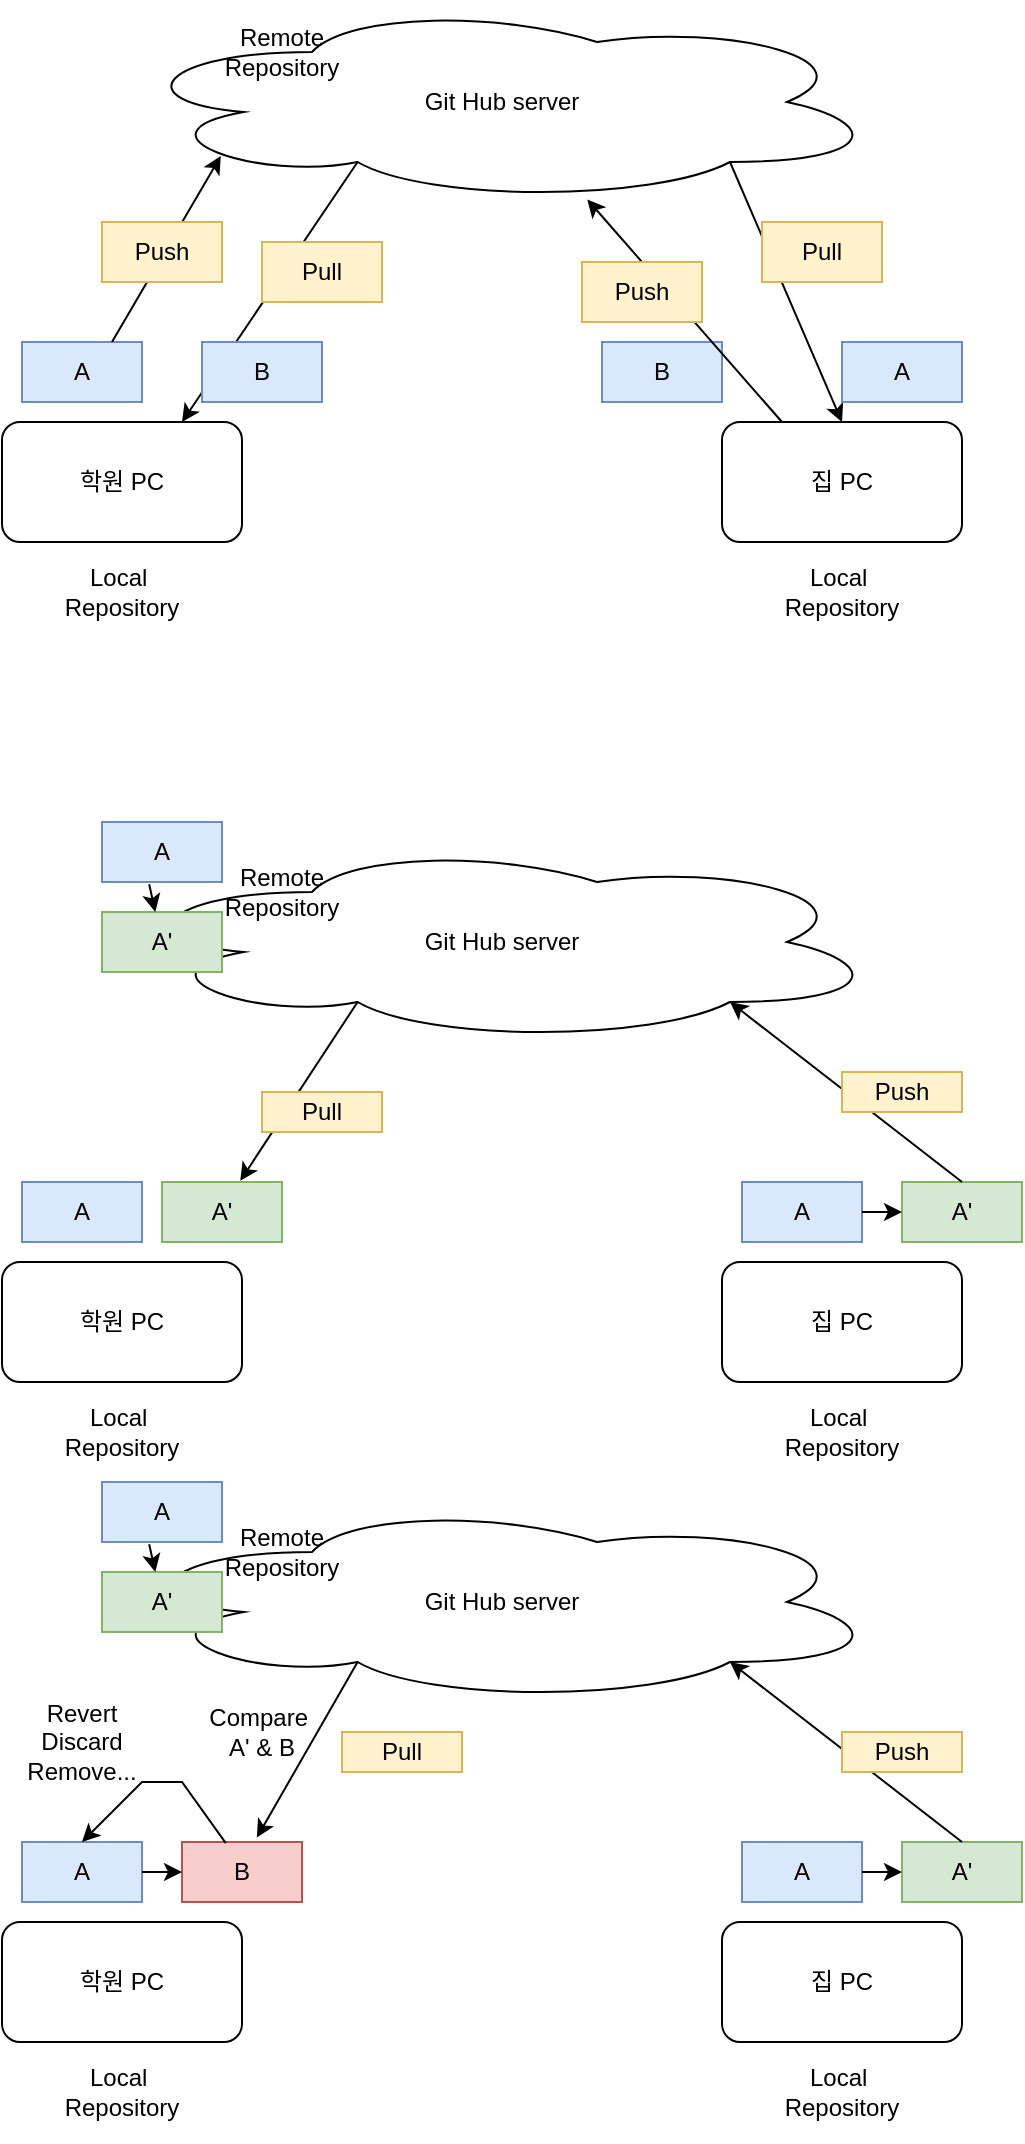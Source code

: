 <mxfile version="18.0.1" type="device"><diagram id="C5RBs43oDa-KdzZeNtuy" name="Page-1"><mxGraphModel dx="782" dy="468" grid="1" gridSize="10" guides="1" tooltips="1" connect="1" arrows="1" fold="1" page="1" pageScale="1" pageWidth="827" pageHeight="1169" math="0" shadow="0"><root><mxCell id="WIyWlLk6GJQsqaUBKTNV-0"/><mxCell id="WIyWlLk6GJQsqaUBKTNV-1" parent="WIyWlLk6GJQsqaUBKTNV-0"/><mxCell id="VUhVlNo-dnYX6Qr9P5tS-0" value="Git Hub server" style="ellipse;shape=cloud;whiteSpace=wrap;html=1;" parent="WIyWlLk6GJQsqaUBKTNV-1" vertex="1"><mxGeometry x="180" y="30" width="380" height="100" as="geometry"/></mxCell><mxCell id="VUhVlNo-dnYX6Qr9P5tS-1" value="학원 PC" style="rounded=1;whiteSpace=wrap;html=1;" parent="WIyWlLk6GJQsqaUBKTNV-1" vertex="1"><mxGeometry x="120" y="240" width="120" height="60" as="geometry"/></mxCell><mxCell id="VUhVlNo-dnYX6Qr9P5tS-2" value="집 PC" style="rounded=1;whiteSpace=wrap;html=1;" parent="WIyWlLk6GJQsqaUBKTNV-1" vertex="1"><mxGeometry x="480" y="240" width="120" height="60" as="geometry"/></mxCell><mxCell id="VUhVlNo-dnYX6Qr9P5tS-3" value="A" style="text;html=1;strokeColor=#6c8ebf;fillColor=#dae8fc;align=center;verticalAlign=middle;whiteSpace=wrap;rounded=0;" parent="WIyWlLk6GJQsqaUBKTNV-1" vertex="1"><mxGeometry x="130" y="200" width="60" height="30" as="geometry"/></mxCell><mxCell id="VUhVlNo-dnYX6Qr9P5tS-4" value="" style="endArrow=classic;html=1;rounded=0;exitX=0.75;exitY=0;exitDx=0;exitDy=0;entryX=0.13;entryY=0.77;entryDx=0;entryDy=0;entryPerimeter=0;" parent="WIyWlLk6GJQsqaUBKTNV-1" source="VUhVlNo-dnYX6Qr9P5tS-3" target="VUhVlNo-dnYX6Qr9P5tS-0" edge="1"><mxGeometry width="50" height="50" relative="1" as="geometry"><mxPoint x="370" y="260" as="sourcePoint"/><mxPoint x="420" y="210" as="targetPoint"/></mxGeometry></mxCell><mxCell id="VUhVlNo-dnYX6Qr9P5tS-5" value="" style="endArrow=classic;html=1;rounded=0;exitX=0.8;exitY=0.8;exitDx=0;exitDy=0;exitPerimeter=0;entryX=0.5;entryY=0;entryDx=0;entryDy=0;" parent="WIyWlLk6GJQsqaUBKTNV-1" source="VUhVlNo-dnYX6Qr9P5tS-0" target="VUhVlNo-dnYX6Qr9P5tS-2" edge="1"><mxGeometry width="50" height="50" relative="1" as="geometry"><mxPoint x="370" y="260" as="sourcePoint"/><mxPoint x="420" y="210" as="targetPoint"/></mxGeometry></mxCell><mxCell id="VUhVlNo-dnYX6Qr9P5tS-6" value="A" style="text;html=1;strokeColor=#6c8ebf;fillColor=#dae8fc;align=center;verticalAlign=middle;whiteSpace=wrap;rounded=0;" parent="WIyWlLk6GJQsqaUBKTNV-1" vertex="1"><mxGeometry x="540" y="200" width="60" height="30" as="geometry"/></mxCell><mxCell id="VUhVlNo-dnYX6Qr9P5tS-8" value="Local&amp;nbsp;&lt;br&gt;Repository" style="text;html=1;strokeColor=none;fillColor=none;align=center;verticalAlign=middle;whiteSpace=wrap;rounded=0;" parent="WIyWlLk6GJQsqaUBKTNV-1" vertex="1"><mxGeometry x="120" y="300" width="120" height="50" as="geometry"/></mxCell><mxCell id="VUhVlNo-dnYX6Qr9P5tS-9" value="Local&amp;nbsp;&lt;br&gt;Repository" style="text;html=1;strokeColor=none;fillColor=none;align=center;verticalAlign=middle;whiteSpace=wrap;rounded=0;" parent="WIyWlLk6GJQsqaUBKTNV-1" vertex="1"><mxGeometry x="480" y="300" width="120" height="50" as="geometry"/></mxCell><mxCell id="VUhVlNo-dnYX6Qr9P5tS-10" value="Remote&lt;br&gt;Repository" style="text;html=1;strokeColor=none;fillColor=none;align=center;verticalAlign=middle;whiteSpace=wrap;rounded=0;" parent="WIyWlLk6GJQsqaUBKTNV-1" vertex="1"><mxGeometry x="200" y="30" width="120" height="50" as="geometry"/></mxCell><mxCell id="VUhVlNo-dnYX6Qr9P5tS-11" value="Push" style="text;html=1;strokeColor=#d6b656;fillColor=#fff2cc;align=center;verticalAlign=middle;whiteSpace=wrap;rounded=0;" parent="WIyWlLk6GJQsqaUBKTNV-1" vertex="1"><mxGeometry x="170" y="140" width="60" height="30" as="geometry"/></mxCell><mxCell id="VUhVlNo-dnYX6Qr9P5tS-12" value="Pull" style="text;html=1;strokeColor=#d6b656;fillColor=#fff2cc;align=center;verticalAlign=middle;whiteSpace=wrap;rounded=0;" parent="WIyWlLk6GJQsqaUBKTNV-1" vertex="1"><mxGeometry x="500" y="140" width="60" height="30" as="geometry"/></mxCell><mxCell id="VUhVlNo-dnYX6Qr9P5tS-13" value="B" style="text;html=1;strokeColor=#6c8ebf;fillColor=#dae8fc;align=center;verticalAlign=middle;whiteSpace=wrap;rounded=0;" parent="WIyWlLk6GJQsqaUBKTNV-1" vertex="1"><mxGeometry x="420" y="200" width="60" height="30" as="geometry"/></mxCell><mxCell id="VUhVlNo-dnYX6Qr9P5tS-14" value="" style="endArrow=classic;html=1;rounded=0;exitX=0.25;exitY=0;exitDx=0;exitDy=0;" parent="WIyWlLk6GJQsqaUBKTNV-1" source="VUhVlNo-dnYX6Qr9P5tS-2" target="VUhVlNo-dnYX6Qr9P5tS-0" edge="1"><mxGeometry width="50" height="50" relative="1" as="geometry"><mxPoint x="370" y="260" as="sourcePoint"/><mxPoint x="420" y="210" as="targetPoint"/></mxGeometry></mxCell><mxCell id="VUhVlNo-dnYX6Qr9P5tS-15" value="Push" style="text;html=1;strokeColor=#d6b656;fillColor=#fff2cc;align=center;verticalAlign=middle;whiteSpace=wrap;rounded=0;" parent="WIyWlLk6GJQsqaUBKTNV-1" vertex="1"><mxGeometry x="410" y="160" width="60" height="30" as="geometry"/></mxCell><mxCell id="VUhVlNo-dnYX6Qr9P5tS-16" value="" style="endArrow=classic;html=1;rounded=0;exitX=0.31;exitY=0.8;exitDx=0;exitDy=0;exitPerimeter=0;entryX=0.75;entryY=0;entryDx=0;entryDy=0;" parent="WIyWlLk6GJQsqaUBKTNV-1" source="VUhVlNo-dnYX6Qr9P5tS-0" target="VUhVlNo-dnYX6Qr9P5tS-1" edge="1"><mxGeometry width="50" height="50" relative="1" as="geometry"><mxPoint x="370" y="260" as="sourcePoint"/><mxPoint x="420" y="210" as="targetPoint"/></mxGeometry></mxCell><mxCell id="VUhVlNo-dnYX6Qr9P5tS-17" value="B" style="text;html=1;strokeColor=#6c8ebf;fillColor=#dae8fc;align=center;verticalAlign=middle;whiteSpace=wrap;rounded=0;" parent="WIyWlLk6GJQsqaUBKTNV-1" vertex="1"><mxGeometry x="220" y="200" width="60" height="30" as="geometry"/></mxCell><mxCell id="VUhVlNo-dnYX6Qr9P5tS-18" value="Pull" style="text;html=1;strokeColor=#d6b656;fillColor=#fff2cc;align=center;verticalAlign=middle;whiteSpace=wrap;rounded=0;" parent="WIyWlLk6GJQsqaUBKTNV-1" vertex="1"><mxGeometry x="250" y="150" width="60" height="30" as="geometry"/></mxCell><mxCell id="VUhVlNo-dnYX6Qr9P5tS-20" value="Git Hub server" style="ellipse;shape=cloud;whiteSpace=wrap;html=1;" parent="WIyWlLk6GJQsqaUBKTNV-1" vertex="1"><mxGeometry x="180" y="450" width="380" height="100" as="geometry"/></mxCell><mxCell id="VUhVlNo-dnYX6Qr9P5tS-21" value="학원 PC" style="rounded=1;whiteSpace=wrap;html=1;" parent="WIyWlLk6GJQsqaUBKTNV-1" vertex="1"><mxGeometry x="120" y="660" width="120" height="60" as="geometry"/></mxCell><mxCell id="VUhVlNo-dnYX6Qr9P5tS-22" value="집 PC" style="rounded=1;whiteSpace=wrap;html=1;" parent="WIyWlLk6GJQsqaUBKTNV-1" vertex="1"><mxGeometry x="480" y="660" width="120" height="60" as="geometry"/></mxCell><mxCell id="VUhVlNo-dnYX6Qr9P5tS-23" value="A" style="text;html=1;strokeColor=#6c8ebf;fillColor=#dae8fc;align=center;verticalAlign=middle;whiteSpace=wrap;rounded=0;" parent="WIyWlLk6GJQsqaUBKTNV-1" vertex="1"><mxGeometry x="130" y="620" width="60" height="30" as="geometry"/></mxCell><mxCell id="VUhVlNo-dnYX6Qr9P5tS-26" value="A" style="text;html=1;strokeColor=#6c8ebf;fillColor=#dae8fc;align=center;verticalAlign=middle;whiteSpace=wrap;rounded=0;" parent="WIyWlLk6GJQsqaUBKTNV-1" vertex="1"><mxGeometry x="490" y="620" width="60" height="30" as="geometry"/></mxCell><mxCell id="VUhVlNo-dnYX6Qr9P5tS-27" value="Local&amp;nbsp;&lt;br&gt;Repository" style="text;html=1;strokeColor=none;fillColor=none;align=center;verticalAlign=middle;whiteSpace=wrap;rounded=0;" parent="WIyWlLk6GJQsqaUBKTNV-1" vertex="1"><mxGeometry x="120" y="720" width="120" height="50" as="geometry"/></mxCell><mxCell id="VUhVlNo-dnYX6Qr9P5tS-28" value="Local&amp;nbsp;&lt;br&gt;Repository" style="text;html=1;strokeColor=none;fillColor=none;align=center;verticalAlign=middle;whiteSpace=wrap;rounded=0;" parent="WIyWlLk6GJQsqaUBKTNV-1" vertex="1"><mxGeometry x="480" y="720" width="120" height="50" as="geometry"/></mxCell><mxCell id="VUhVlNo-dnYX6Qr9P5tS-29" value="Remote&lt;br&gt;Repository" style="text;html=1;strokeColor=none;fillColor=none;align=center;verticalAlign=middle;whiteSpace=wrap;rounded=0;" parent="WIyWlLk6GJQsqaUBKTNV-1" vertex="1"><mxGeometry x="200" y="450" width="120" height="50" as="geometry"/></mxCell><mxCell id="VUhVlNo-dnYX6Qr9P5tS-38" value="A'" style="text;html=1;strokeColor=#82b366;fillColor=#d5e8d4;align=center;verticalAlign=middle;whiteSpace=wrap;rounded=0;" parent="WIyWlLk6GJQsqaUBKTNV-1" vertex="1"><mxGeometry x="570" y="620" width="60" height="30" as="geometry"/></mxCell><mxCell id="VUhVlNo-dnYX6Qr9P5tS-39" value="" style="endArrow=classic;html=1;rounded=0;exitX=1;exitY=0.5;exitDx=0;exitDy=0;entryX=0;entryY=0.5;entryDx=0;entryDy=0;" parent="WIyWlLk6GJQsqaUBKTNV-1" source="VUhVlNo-dnYX6Qr9P5tS-26" target="VUhVlNo-dnYX6Qr9P5tS-38" edge="1"><mxGeometry width="50" height="50" relative="1" as="geometry"><mxPoint x="370" y="660" as="sourcePoint"/><mxPoint x="420" y="610" as="targetPoint"/></mxGeometry></mxCell><mxCell id="VUhVlNo-dnYX6Qr9P5tS-40" value="A" style="text;html=1;strokeColor=#6c8ebf;fillColor=#dae8fc;align=center;verticalAlign=middle;whiteSpace=wrap;rounded=0;" parent="WIyWlLk6GJQsqaUBKTNV-1" vertex="1"><mxGeometry x="170" y="440" width="60" height="30" as="geometry"/></mxCell><mxCell id="VUhVlNo-dnYX6Qr9P5tS-41" value="" style="endArrow=classic;html=1;rounded=0;exitX=0.5;exitY=0;exitDx=0;exitDy=0;entryX=0.8;entryY=0.8;entryDx=0;entryDy=0;entryPerimeter=0;" parent="WIyWlLk6GJQsqaUBKTNV-1" source="VUhVlNo-dnYX6Qr9P5tS-38" target="VUhVlNo-dnYX6Qr9P5tS-20" edge="1"><mxGeometry width="50" height="50" relative="1" as="geometry"><mxPoint x="360" y="660" as="sourcePoint"/><mxPoint x="410" y="610" as="targetPoint"/></mxGeometry></mxCell><mxCell id="VUhVlNo-dnYX6Qr9P5tS-42" value="Push" style="text;html=1;strokeColor=#d6b656;fillColor=#fff2cc;align=center;verticalAlign=middle;whiteSpace=wrap;rounded=0;" parent="WIyWlLk6GJQsqaUBKTNV-1" vertex="1"><mxGeometry x="540" y="565" width="60" height="20" as="geometry"/></mxCell><mxCell id="VUhVlNo-dnYX6Qr9P5tS-43" value="A'" style="text;html=1;strokeColor=#82b366;fillColor=#d5e8d4;align=center;verticalAlign=middle;whiteSpace=wrap;rounded=0;" parent="WIyWlLk6GJQsqaUBKTNV-1" vertex="1"><mxGeometry x="170" y="485" width="60" height="30" as="geometry"/></mxCell><mxCell id="VUhVlNo-dnYX6Qr9P5tS-44" value="" style="endArrow=classic;html=1;rounded=0;exitX=0.393;exitY=1.037;exitDx=0;exitDy=0;exitPerimeter=0;" parent="WIyWlLk6GJQsqaUBKTNV-1" source="VUhVlNo-dnYX6Qr9P5tS-40" target="VUhVlNo-dnYX6Qr9P5tS-43" edge="1"><mxGeometry width="50" height="50" relative="1" as="geometry"><mxPoint x="360" y="660" as="sourcePoint"/><mxPoint x="410" y="610" as="targetPoint"/></mxGeometry></mxCell><mxCell id="VUhVlNo-dnYX6Qr9P5tS-45" value="" style="endArrow=classic;html=1;rounded=0;exitX=0.31;exitY=0.8;exitDx=0;exitDy=0;exitPerimeter=0;entryX=0.652;entryY=-0.019;entryDx=0;entryDy=0;entryPerimeter=0;" parent="WIyWlLk6GJQsqaUBKTNV-1" source="VUhVlNo-dnYX6Qr9P5tS-20" target="VUhVlNo-dnYX6Qr9P5tS-46" edge="1"><mxGeometry width="50" height="50" relative="1" as="geometry"><mxPoint x="360" y="660" as="sourcePoint"/><mxPoint x="240" y="610" as="targetPoint"/></mxGeometry></mxCell><mxCell id="VUhVlNo-dnYX6Qr9P5tS-46" value="A'" style="text;html=1;strokeColor=#82b366;fillColor=#d5e8d4;align=center;verticalAlign=middle;whiteSpace=wrap;rounded=0;" parent="WIyWlLk6GJQsqaUBKTNV-1" vertex="1"><mxGeometry x="200" y="620" width="60" height="30" as="geometry"/></mxCell><mxCell id="VUhVlNo-dnYX6Qr9P5tS-47" value="Pull" style="text;html=1;strokeColor=#d6b656;fillColor=#fff2cc;align=center;verticalAlign=middle;whiteSpace=wrap;rounded=0;" parent="WIyWlLk6GJQsqaUBKTNV-1" vertex="1"><mxGeometry x="250" y="575" width="60" height="20" as="geometry"/></mxCell><mxCell id="VUhVlNo-dnYX6Qr9P5tS-48" value="Git Hub server" style="ellipse;shape=cloud;whiteSpace=wrap;html=1;" parent="WIyWlLk6GJQsqaUBKTNV-1" vertex="1"><mxGeometry x="180" y="780" width="380" height="100" as="geometry"/></mxCell><mxCell id="VUhVlNo-dnYX6Qr9P5tS-49" value="학원 PC" style="rounded=1;whiteSpace=wrap;html=1;" parent="WIyWlLk6GJQsqaUBKTNV-1" vertex="1"><mxGeometry x="120" y="990" width="120" height="60" as="geometry"/></mxCell><mxCell id="VUhVlNo-dnYX6Qr9P5tS-50" value="집 PC" style="rounded=1;whiteSpace=wrap;html=1;" parent="WIyWlLk6GJQsqaUBKTNV-1" vertex="1"><mxGeometry x="480" y="990" width="120" height="60" as="geometry"/></mxCell><mxCell id="VUhVlNo-dnYX6Qr9P5tS-51" value="A" style="text;html=1;strokeColor=#6c8ebf;fillColor=#dae8fc;align=center;verticalAlign=middle;whiteSpace=wrap;rounded=0;" parent="WIyWlLk6GJQsqaUBKTNV-1" vertex="1"><mxGeometry x="130" y="950" width="60" height="30" as="geometry"/></mxCell><mxCell id="VUhVlNo-dnYX6Qr9P5tS-52" value="A" style="text;html=1;strokeColor=#6c8ebf;fillColor=#dae8fc;align=center;verticalAlign=middle;whiteSpace=wrap;rounded=0;" parent="WIyWlLk6GJQsqaUBKTNV-1" vertex="1"><mxGeometry x="490" y="950" width="60" height="30" as="geometry"/></mxCell><mxCell id="VUhVlNo-dnYX6Qr9P5tS-53" value="Local&amp;nbsp;&lt;br&gt;Repository" style="text;html=1;strokeColor=none;fillColor=none;align=center;verticalAlign=middle;whiteSpace=wrap;rounded=0;" parent="WIyWlLk6GJQsqaUBKTNV-1" vertex="1"><mxGeometry x="120" y="1050" width="120" height="50" as="geometry"/></mxCell><mxCell id="VUhVlNo-dnYX6Qr9P5tS-54" value="Local&amp;nbsp;&lt;br&gt;Repository" style="text;html=1;strokeColor=none;fillColor=none;align=center;verticalAlign=middle;whiteSpace=wrap;rounded=0;" parent="WIyWlLk6GJQsqaUBKTNV-1" vertex="1"><mxGeometry x="480" y="1050" width="120" height="50" as="geometry"/></mxCell><mxCell id="VUhVlNo-dnYX6Qr9P5tS-55" value="Remote&lt;br&gt;Repository" style="text;html=1;strokeColor=none;fillColor=none;align=center;verticalAlign=middle;whiteSpace=wrap;rounded=0;" parent="WIyWlLk6GJQsqaUBKTNV-1" vertex="1"><mxGeometry x="200" y="780" width="120" height="50" as="geometry"/></mxCell><mxCell id="VUhVlNo-dnYX6Qr9P5tS-56" value="A'" style="text;html=1;strokeColor=#82b366;fillColor=#d5e8d4;align=center;verticalAlign=middle;whiteSpace=wrap;rounded=0;" parent="WIyWlLk6GJQsqaUBKTNV-1" vertex="1"><mxGeometry x="570" y="950" width="60" height="30" as="geometry"/></mxCell><mxCell id="VUhVlNo-dnYX6Qr9P5tS-57" value="" style="endArrow=classic;html=1;rounded=0;exitX=1;exitY=0.5;exitDx=0;exitDy=0;entryX=0;entryY=0.5;entryDx=0;entryDy=0;" parent="WIyWlLk6GJQsqaUBKTNV-1" source="VUhVlNo-dnYX6Qr9P5tS-52" target="VUhVlNo-dnYX6Qr9P5tS-56" edge="1"><mxGeometry width="50" height="50" relative="1" as="geometry"><mxPoint x="370" y="990" as="sourcePoint"/><mxPoint x="420" y="940" as="targetPoint"/></mxGeometry></mxCell><mxCell id="VUhVlNo-dnYX6Qr9P5tS-58" value="A" style="text;html=1;strokeColor=#6c8ebf;fillColor=#dae8fc;align=center;verticalAlign=middle;whiteSpace=wrap;rounded=0;" parent="WIyWlLk6GJQsqaUBKTNV-1" vertex="1"><mxGeometry x="170" y="770" width="60" height="30" as="geometry"/></mxCell><mxCell id="VUhVlNo-dnYX6Qr9P5tS-59" value="" style="endArrow=classic;html=1;rounded=0;exitX=0.5;exitY=0;exitDx=0;exitDy=0;entryX=0.8;entryY=0.8;entryDx=0;entryDy=0;entryPerimeter=0;" parent="WIyWlLk6GJQsqaUBKTNV-1" source="VUhVlNo-dnYX6Qr9P5tS-56" target="VUhVlNo-dnYX6Qr9P5tS-48" edge="1"><mxGeometry width="50" height="50" relative="1" as="geometry"><mxPoint x="360" y="990" as="sourcePoint"/><mxPoint x="410" y="940" as="targetPoint"/></mxGeometry></mxCell><mxCell id="VUhVlNo-dnYX6Qr9P5tS-60" value="Push" style="text;html=1;strokeColor=#d6b656;fillColor=#fff2cc;align=center;verticalAlign=middle;whiteSpace=wrap;rounded=0;" parent="WIyWlLk6GJQsqaUBKTNV-1" vertex="1"><mxGeometry x="540" y="895" width="60" height="20" as="geometry"/></mxCell><mxCell id="VUhVlNo-dnYX6Qr9P5tS-61" value="A'" style="text;html=1;strokeColor=#82b366;fillColor=#d5e8d4;align=center;verticalAlign=middle;whiteSpace=wrap;rounded=0;" parent="WIyWlLk6GJQsqaUBKTNV-1" vertex="1"><mxGeometry x="170" y="815" width="60" height="30" as="geometry"/></mxCell><mxCell id="VUhVlNo-dnYX6Qr9P5tS-62" value="" style="endArrow=classic;html=1;rounded=0;exitX=0.393;exitY=1.037;exitDx=0;exitDy=0;exitPerimeter=0;" parent="WIyWlLk6GJQsqaUBKTNV-1" source="VUhVlNo-dnYX6Qr9P5tS-58" target="VUhVlNo-dnYX6Qr9P5tS-61" edge="1"><mxGeometry width="50" height="50" relative="1" as="geometry"><mxPoint x="360" y="990" as="sourcePoint"/><mxPoint x="410" y="940" as="targetPoint"/></mxGeometry></mxCell><mxCell id="VUhVlNo-dnYX6Qr9P5tS-66" value="B" style="text;html=1;strokeColor=#b85450;fillColor=#f8cecc;align=center;verticalAlign=middle;whiteSpace=wrap;rounded=0;" parent="WIyWlLk6GJQsqaUBKTNV-1" vertex="1"><mxGeometry x="210" y="950" width="60" height="30" as="geometry"/></mxCell><mxCell id="VUhVlNo-dnYX6Qr9P5tS-67" value="" style="endArrow=classic;html=1;rounded=0;exitX=1;exitY=0.5;exitDx=0;exitDy=0;" parent="WIyWlLk6GJQsqaUBKTNV-1" source="VUhVlNo-dnYX6Qr9P5tS-51" edge="1"><mxGeometry width="50" height="50" relative="1" as="geometry"><mxPoint x="360" y="990" as="sourcePoint"/><mxPoint x="210" y="965" as="targetPoint"/></mxGeometry></mxCell><mxCell id="VUhVlNo-dnYX6Qr9P5tS-68" value="" style="endArrow=classic;html=1;rounded=0;exitX=0.31;exitY=0.8;exitDx=0;exitDy=0;exitPerimeter=0;entryX=0.624;entryY=-0.074;entryDx=0;entryDy=0;entryPerimeter=0;" parent="WIyWlLk6GJQsqaUBKTNV-1" source="VUhVlNo-dnYX6Qr9P5tS-48" target="VUhVlNo-dnYX6Qr9P5tS-66" edge="1"><mxGeometry width="50" height="50" relative="1" as="geometry"><mxPoint x="610" y="960" as="sourcePoint"/><mxPoint x="240" y="930" as="targetPoint"/></mxGeometry></mxCell><mxCell id="VUhVlNo-dnYX6Qr9P5tS-69" value="Pull" style="text;html=1;strokeColor=#d6b656;fillColor=#fff2cc;align=center;verticalAlign=middle;whiteSpace=wrap;rounded=0;" parent="WIyWlLk6GJQsqaUBKTNV-1" vertex="1"><mxGeometry x="290" y="895" width="60" height="20" as="geometry"/></mxCell><mxCell id="VUhVlNo-dnYX6Qr9P5tS-70" value="" style="endArrow=classic;html=1;rounded=0;exitX=0.365;exitY=0.019;exitDx=0;exitDy=0;exitPerimeter=0;entryX=0.5;entryY=0;entryDx=0;entryDy=0;" parent="WIyWlLk6GJQsqaUBKTNV-1" source="VUhVlNo-dnYX6Qr9P5tS-66" target="VUhVlNo-dnYX6Qr9P5tS-51" edge="1"><mxGeometry width="50" height="50" relative="1" as="geometry"><mxPoint x="360" y="910" as="sourcePoint"/><mxPoint x="410" y="860" as="targetPoint"/><Array as="points"><mxPoint x="210" y="920"/><mxPoint x="190" y="920"/></Array></mxGeometry></mxCell><mxCell id="VUhVlNo-dnYX6Qr9P5tS-71" value="Revert&lt;br&gt;Discard&lt;br&gt;Remove..." style="text;html=1;strokeColor=none;fillColor=none;align=center;verticalAlign=middle;whiteSpace=wrap;rounded=0;" parent="WIyWlLk6GJQsqaUBKTNV-1" vertex="1"><mxGeometry x="130" y="885" width="60" height="30" as="geometry"/></mxCell><mxCell id="VUhVlNo-dnYX6Qr9P5tS-74" value="Compare&amp;nbsp;&lt;br&gt;A' &amp;amp; B" style="text;html=1;strokeColor=none;fillColor=none;align=center;verticalAlign=middle;whiteSpace=wrap;rounded=0;" parent="WIyWlLk6GJQsqaUBKTNV-1" vertex="1"><mxGeometry x="220" y="880" width="60" height="30" as="geometry"/></mxCell></root></mxGraphModel></diagram></mxfile>